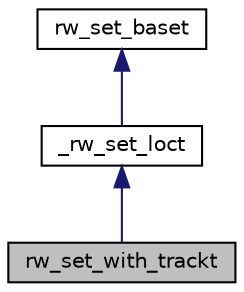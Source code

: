 digraph "rw_set_with_trackt"
{
 // LATEX_PDF_SIZE
  bgcolor="transparent";
  edge [fontname="Helvetica",fontsize="10",labelfontname="Helvetica",labelfontsize="10"];
  node [fontname="Helvetica",fontsize="10",shape=record];
  Node1 [label="rw_set_with_trackt",height=0.2,width=0.4,color="black", fillcolor="grey75", style="filled", fontcolor="black",tooltip=" "];
  Node2 -> Node1 [dir="back",color="midnightblue",fontsize="10",style="solid",fontname="Helvetica"];
  Node2 [label="_rw_set_loct",height=0.2,width=0.4,color="black",URL="$class__rw__set__loct.html",tooltip=" "];
  Node3 -> Node2 [dir="back",color="midnightblue",fontsize="10",style="solid",fontname="Helvetica"];
  Node3 [label="rw_set_baset",height=0.2,width=0.4,color="black",URL="$classrw__set__baset.html",tooltip=" "];
}
